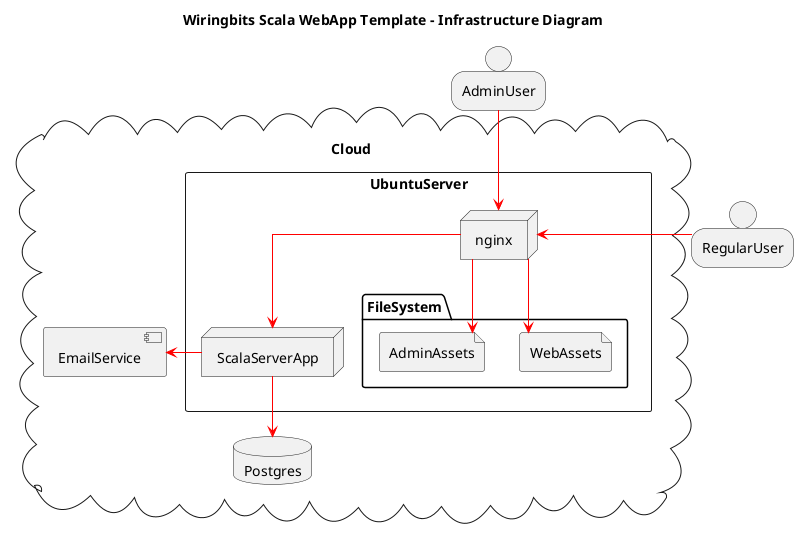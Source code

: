 @startuml
Title Wiringbits Scala WebApp Template - Infrastructure Diagram

skinparam {
    ArrowColor Red
    linetype ortho
}

cloud Cloud {
    database Postgres
    rectangle UbuntuServer {
        node ScalaServerApp
        node nginx

        folder FileSystem {
            file WebAssets
            file AdminAssets
        }
    }

    component EmailService
    ScalaServerApp -> EmailService
    nginx -> WebAssets
    nginx --> AdminAssets
    nginx --> ScalaServerApp
    ScalaServerApp --> Postgres
}

person RegularUser
person AdminUser

RegularUser -> nginx
AdminUser --> nginx
@enduml